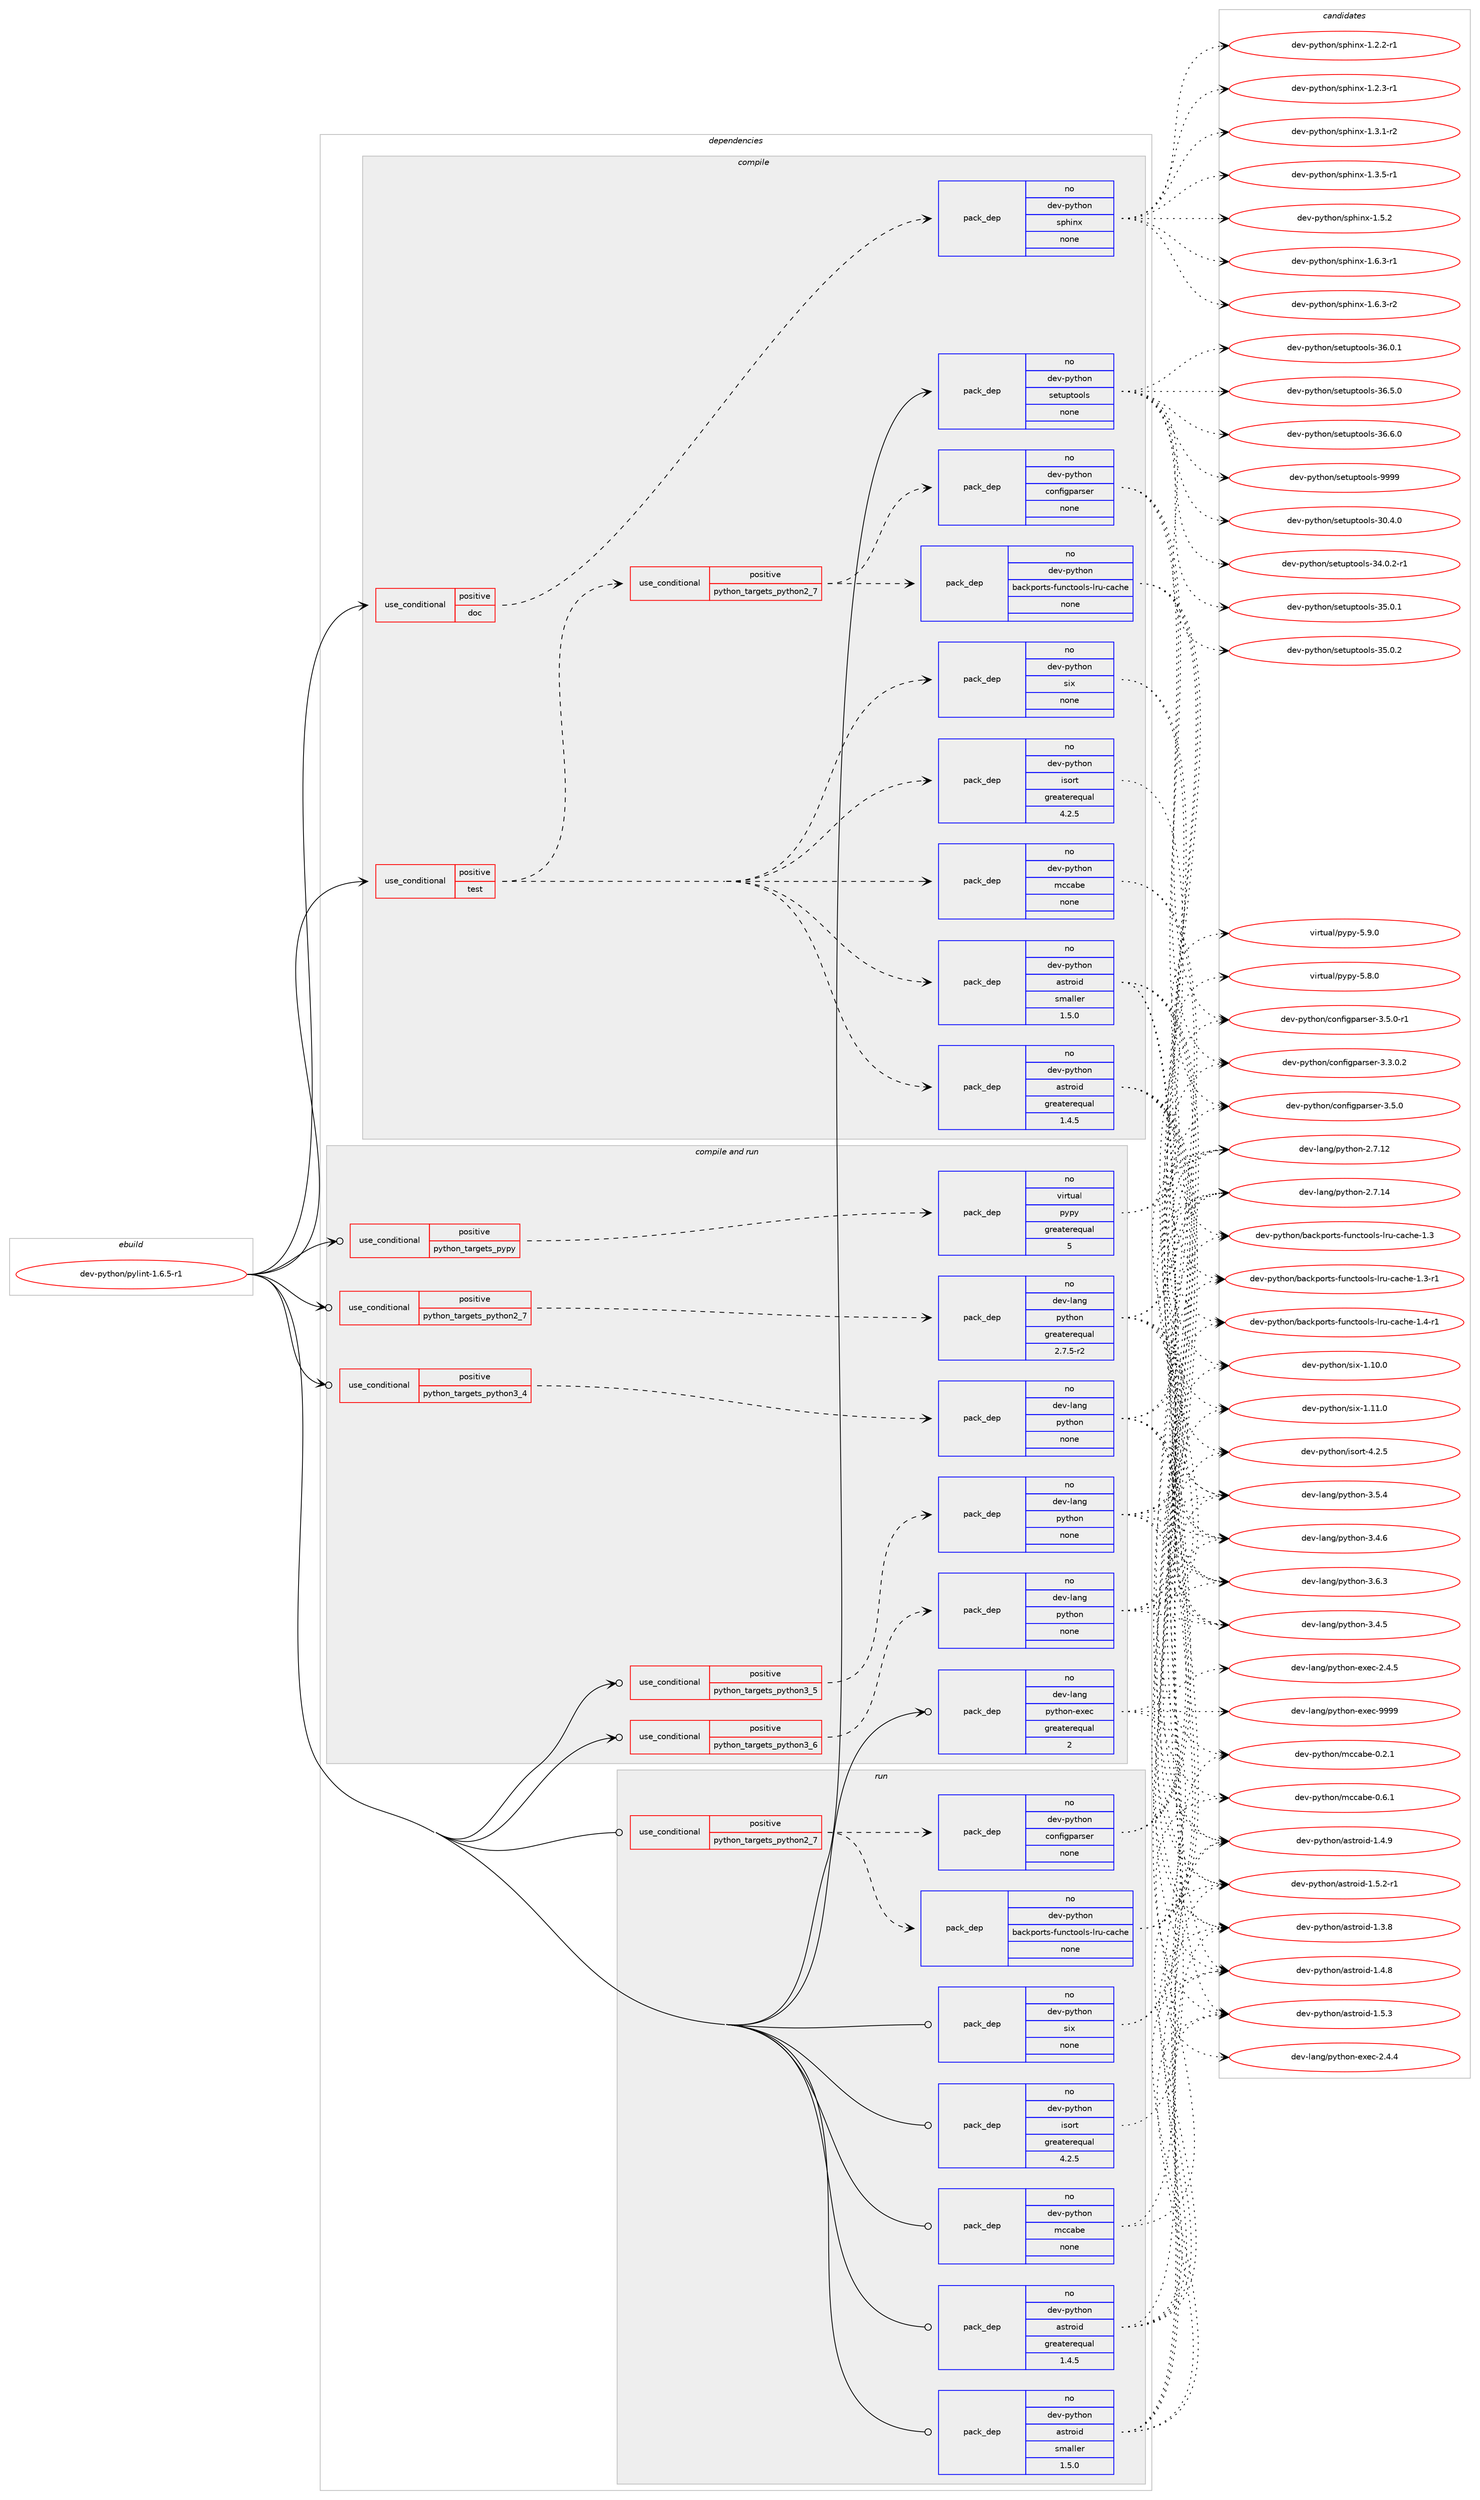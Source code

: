 digraph prolog {

# *************
# Graph options
# *************

newrank=true;
concentrate=true;
compound=true;
graph [rankdir=LR,fontname=Helvetica,fontsize=10,ranksep=1.5];#, ranksep=2.5, nodesep=0.2];
edge  [arrowhead=vee];
node  [fontname=Helvetica,fontsize=10];

# **********
# The ebuild
# **********

subgraph cluster_leftcol {
color=gray;
rank=same;
label=<<i>ebuild</i>>;
id [label="dev-python/pylint-1.6.5-r1", color=red, width=4, href="../dev-python/pylint-1.6.5-r1.svg"];
}

# ****************
# The dependencies
# ****************

subgraph cluster_midcol {
color=gray;
label=<<i>dependencies</i>>;
subgraph cluster_compile {
fillcolor="#eeeeee";
style=filled;
label=<<i>compile</i>>;
subgraph cond38726 {
dependency177309 [label=<<TABLE BORDER="0" CELLBORDER="1" CELLSPACING="0" CELLPADDING="4"><TR><TD ROWSPAN="3" CELLPADDING="10">use_conditional</TD></TR><TR><TD>positive</TD></TR><TR><TD>doc</TD></TR></TABLE>>, shape=none, color=red];
subgraph pack134665 {
dependency177310 [label=<<TABLE BORDER="0" CELLBORDER="1" CELLSPACING="0" CELLPADDING="4" WIDTH="220"><TR><TD ROWSPAN="6" CELLPADDING="30">pack_dep</TD></TR><TR><TD WIDTH="110">no</TD></TR><TR><TD>dev-python</TD></TR><TR><TD>sphinx</TD></TR><TR><TD>none</TD></TR><TR><TD></TD></TR></TABLE>>, shape=none, color=blue];
}
dependency177309:e -> dependency177310:w [weight=20,style="dashed",arrowhead="vee"];
}
id:e -> dependency177309:w [weight=20,style="solid",arrowhead="vee"];
subgraph cond38727 {
dependency177311 [label=<<TABLE BORDER="0" CELLBORDER="1" CELLSPACING="0" CELLPADDING="4"><TR><TD ROWSPAN="3" CELLPADDING="10">use_conditional</TD></TR><TR><TD>positive</TD></TR><TR><TD>test</TD></TR></TABLE>>, shape=none, color=red];
subgraph pack134666 {
dependency177312 [label=<<TABLE BORDER="0" CELLBORDER="1" CELLSPACING="0" CELLPADDING="4" WIDTH="220"><TR><TD ROWSPAN="6" CELLPADDING="30">pack_dep</TD></TR><TR><TD WIDTH="110">no</TD></TR><TR><TD>dev-python</TD></TR><TR><TD>astroid</TD></TR><TR><TD>greaterequal</TD></TR><TR><TD>1.4.5</TD></TR></TABLE>>, shape=none, color=blue];
}
dependency177311:e -> dependency177312:w [weight=20,style="dashed",arrowhead="vee"];
subgraph pack134667 {
dependency177313 [label=<<TABLE BORDER="0" CELLBORDER="1" CELLSPACING="0" CELLPADDING="4" WIDTH="220"><TR><TD ROWSPAN="6" CELLPADDING="30">pack_dep</TD></TR><TR><TD WIDTH="110">no</TD></TR><TR><TD>dev-python</TD></TR><TR><TD>astroid</TD></TR><TR><TD>smaller</TD></TR><TR><TD>1.5.0</TD></TR></TABLE>>, shape=none, color=blue];
}
dependency177311:e -> dependency177313:w [weight=20,style="dashed",arrowhead="vee"];
subgraph pack134668 {
dependency177314 [label=<<TABLE BORDER="0" CELLBORDER="1" CELLSPACING="0" CELLPADDING="4" WIDTH="220"><TR><TD ROWSPAN="6" CELLPADDING="30">pack_dep</TD></TR><TR><TD WIDTH="110">no</TD></TR><TR><TD>dev-python</TD></TR><TR><TD>six</TD></TR><TR><TD>none</TD></TR><TR><TD></TD></TR></TABLE>>, shape=none, color=blue];
}
dependency177311:e -> dependency177314:w [weight=20,style="dashed",arrowhead="vee"];
subgraph pack134669 {
dependency177315 [label=<<TABLE BORDER="0" CELLBORDER="1" CELLSPACING="0" CELLPADDING="4" WIDTH="220"><TR><TD ROWSPAN="6" CELLPADDING="30">pack_dep</TD></TR><TR><TD WIDTH="110">no</TD></TR><TR><TD>dev-python</TD></TR><TR><TD>isort</TD></TR><TR><TD>greaterequal</TD></TR><TR><TD>4.2.5</TD></TR></TABLE>>, shape=none, color=blue];
}
dependency177311:e -> dependency177315:w [weight=20,style="dashed",arrowhead="vee"];
subgraph pack134670 {
dependency177316 [label=<<TABLE BORDER="0" CELLBORDER="1" CELLSPACING="0" CELLPADDING="4" WIDTH="220"><TR><TD ROWSPAN="6" CELLPADDING="30">pack_dep</TD></TR><TR><TD WIDTH="110">no</TD></TR><TR><TD>dev-python</TD></TR><TR><TD>mccabe</TD></TR><TR><TD>none</TD></TR><TR><TD></TD></TR></TABLE>>, shape=none, color=blue];
}
dependency177311:e -> dependency177316:w [weight=20,style="dashed",arrowhead="vee"];
subgraph cond38728 {
dependency177317 [label=<<TABLE BORDER="0" CELLBORDER="1" CELLSPACING="0" CELLPADDING="4"><TR><TD ROWSPAN="3" CELLPADDING="10">use_conditional</TD></TR><TR><TD>positive</TD></TR><TR><TD>python_targets_python2_7</TD></TR></TABLE>>, shape=none, color=red];
subgraph pack134671 {
dependency177318 [label=<<TABLE BORDER="0" CELLBORDER="1" CELLSPACING="0" CELLPADDING="4" WIDTH="220"><TR><TD ROWSPAN="6" CELLPADDING="30">pack_dep</TD></TR><TR><TD WIDTH="110">no</TD></TR><TR><TD>dev-python</TD></TR><TR><TD>backports-functools-lru-cache</TD></TR><TR><TD>none</TD></TR><TR><TD></TD></TR></TABLE>>, shape=none, color=blue];
}
dependency177317:e -> dependency177318:w [weight=20,style="dashed",arrowhead="vee"];
subgraph pack134672 {
dependency177319 [label=<<TABLE BORDER="0" CELLBORDER="1" CELLSPACING="0" CELLPADDING="4" WIDTH="220"><TR><TD ROWSPAN="6" CELLPADDING="30">pack_dep</TD></TR><TR><TD WIDTH="110">no</TD></TR><TR><TD>dev-python</TD></TR><TR><TD>configparser</TD></TR><TR><TD>none</TD></TR><TR><TD></TD></TR></TABLE>>, shape=none, color=blue];
}
dependency177317:e -> dependency177319:w [weight=20,style="dashed",arrowhead="vee"];
}
dependency177311:e -> dependency177317:w [weight=20,style="dashed",arrowhead="vee"];
}
id:e -> dependency177311:w [weight=20,style="solid",arrowhead="vee"];
subgraph pack134673 {
dependency177320 [label=<<TABLE BORDER="0" CELLBORDER="1" CELLSPACING="0" CELLPADDING="4" WIDTH="220"><TR><TD ROWSPAN="6" CELLPADDING="30">pack_dep</TD></TR><TR><TD WIDTH="110">no</TD></TR><TR><TD>dev-python</TD></TR><TR><TD>setuptools</TD></TR><TR><TD>none</TD></TR><TR><TD></TD></TR></TABLE>>, shape=none, color=blue];
}
id:e -> dependency177320:w [weight=20,style="solid",arrowhead="vee"];
}
subgraph cluster_compileandrun {
fillcolor="#eeeeee";
style=filled;
label=<<i>compile and run</i>>;
subgraph cond38729 {
dependency177321 [label=<<TABLE BORDER="0" CELLBORDER="1" CELLSPACING="0" CELLPADDING="4"><TR><TD ROWSPAN="3" CELLPADDING="10">use_conditional</TD></TR><TR><TD>positive</TD></TR><TR><TD>python_targets_pypy</TD></TR></TABLE>>, shape=none, color=red];
subgraph pack134674 {
dependency177322 [label=<<TABLE BORDER="0" CELLBORDER="1" CELLSPACING="0" CELLPADDING="4" WIDTH="220"><TR><TD ROWSPAN="6" CELLPADDING="30">pack_dep</TD></TR><TR><TD WIDTH="110">no</TD></TR><TR><TD>virtual</TD></TR><TR><TD>pypy</TD></TR><TR><TD>greaterequal</TD></TR><TR><TD>5</TD></TR></TABLE>>, shape=none, color=blue];
}
dependency177321:e -> dependency177322:w [weight=20,style="dashed",arrowhead="vee"];
}
id:e -> dependency177321:w [weight=20,style="solid",arrowhead="odotvee"];
subgraph cond38730 {
dependency177323 [label=<<TABLE BORDER="0" CELLBORDER="1" CELLSPACING="0" CELLPADDING="4"><TR><TD ROWSPAN="3" CELLPADDING="10">use_conditional</TD></TR><TR><TD>positive</TD></TR><TR><TD>python_targets_python2_7</TD></TR></TABLE>>, shape=none, color=red];
subgraph pack134675 {
dependency177324 [label=<<TABLE BORDER="0" CELLBORDER="1" CELLSPACING="0" CELLPADDING="4" WIDTH="220"><TR><TD ROWSPAN="6" CELLPADDING="30">pack_dep</TD></TR><TR><TD WIDTH="110">no</TD></TR><TR><TD>dev-lang</TD></TR><TR><TD>python</TD></TR><TR><TD>greaterequal</TD></TR><TR><TD>2.7.5-r2</TD></TR></TABLE>>, shape=none, color=blue];
}
dependency177323:e -> dependency177324:w [weight=20,style="dashed",arrowhead="vee"];
}
id:e -> dependency177323:w [weight=20,style="solid",arrowhead="odotvee"];
subgraph cond38731 {
dependency177325 [label=<<TABLE BORDER="0" CELLBORDER="1" CELLSPACING="0" CELLPADDING="4"><TR><TD ROWSPAN="3" CELLPADDING="10">use_conditional</TD></TR><TR><TD>positive</TD></TR><TR><TD>python_targets_python3_4</TD></TR></TABLE>>, shape=none, color=red];
subgraph pack134676 {
dependency177326 [label=<<TABLE BORDER="0" CELLBORDER="1" CELLSPACING="0" CELLPADDING="4" WIDTH="220"><TR><TD ROWSPAN="6" CELLPADDING="30">pack_dep</TD></TR><TR><TD WIDTH="110">no</TD></TR><TR><TD>dev-lang</TD></TR><TR><TD>python</TD></TR><TR><TD>none</TD></TR><TR><TD></TD></TR></TABLE>>, shape=none, color=blue];
}
dependency177325:e -> dependency177326:w [weight=20,style="dashed",arrowhead="vee"];
}
id:e -> dependency177325:w [weight=20,style="solid",arrowhead="odotvee"];
subgraph cond38732 {
dependency177327 [label=<<TABLE BORDER="0" CELLBORDER="1" CELLSPACING="0" CELLPADDING="4"><TR><TD ROWSPAN="3" CELLPADDING="10">use_conditional</TD></TR><TR><TD>positive</TD></TR><TR><TD>python_targets_python3_5</TD></TR></TABLE>>, shape=none, color=red];
subgraph pack134677 {
dependency177328 [label=<<TABLE BORDER="0" CELLBORDER="1" CELLSPACING="0" CELLPADDING="4" WIDTH="220"><TR><TD ROWSPAN="6" CELLPADDING="30">pack_dep</TD></TR><TR><TD WIDTH="110">no</TD></TR><TR><TD>dev-lang</TD></TR><TR><TD>python</TD></TR><TR><TD>none</TD></TR><TR><TD></TD></TR></TABLE>>, shape=none, color=blue];
}
dependency177327:e -> dependency177328:w [weight=20,style="dashed",arrowhead="vee"];
}
id:e -> dependency177327:w [weight=20,style="solid",arrowhead="odotvee"];
subgraph cond38733 {
dependency177329 [label=<<TABLE BORDER="0" CELLBORDER="1" CELLSPACING="0" CELLPADDING="4"><TR><TD ROWSPAN="3" CELLPADDING="10">use_conditional</TD></TR><TR><TD>positive</TD></TR><TR><TD>python_targets_python3_6</TD></TR></TABLE>>, shape=none, color=red];
subgraph pack134678 {
dependency177330 [label=<<TABLE BORDER="0" CELLBORDER="1" CELLSPACING="0" CELLPADDING="4" WIDTH="220"><TR><TD ROWSPAN="6" CELLPADDING="30">pack_dep</TD></TR><TR><TD WIDTH="110">no</TD></TR><TR><TD>dev-lang</TD></TR><TR><TD>python</TD></TR><TR><TD>none</TD></TR><TR><TD></TD></TR></TABLE>>, shape=none, color=blue];
}
dependency177329:e -> dependency177330:w [weight=20,style="dashed",arrowhead="vee"];
}
id:e -> dependency177329:w [weight=20,style="solid",arrowhead="odotvee"];
subgraph pack134679 {
dependency177331 [label=<<TABLE BORDER="0" CELLBORDER="1" CELLSPACING="0" CELLPADDING="4" WIDTH="220"><TR><TD ROWSPAN="6" CELLPADDING="30">pack_dep</TD></TR><TR><TD WIDTH="110">no</TD></TR><TR><TD>dev-lang</TD></TR><TR><TD>python-exec</TD></TR><TR><TD>greaterequal</TD></TR><TR><TD>2</TD></TR></TABLE>>, shape=none, color=blue];
}
id:e -> dependency177331:w [weight=20,style="solid",arrowhead="odotvee"];
}
subgraph cluster_run {
fillcolor="#eeeeee";
style=filled;
label=<<i>run</i>>;
subgraph cond38734 {
dependency177332 [label=<<TABLE BORDER="0" CELLBORDER="1" CELLSPACING="0" CELLPADDING="4"><TR><TD ROWSPAN="3" CELLPADDING="10">use_conditional</TD></TR><TR><TD>positive</TD></TR><TR><TD>python_targets_python2_7</TD></TR></TABLE>>, shape=none, color=red];
subgraph pack134680 {
dependency177333 [label=<<TABLE BORDER="0" CELLBORDER="1" CELLSPACING="0" CELLPADDING="4" WIDTH="220"><TR><TD ROWSPAN="6" CELLPADDING="30">pack_dep</TD></TR><TR><TD WIDTH="110">no</TD></TR><TR><TD>dev-python</TD></TR><TR><TD>backports-functools-lru-cache</TD></TR><TR><TD>none</TD></TR><TR><TD></TD></TR></TABLE>>, shape=none, color=blue];
}
dependency177332:e -> dependency177333:w [weight=20,style="dashed",arrowhead="vee"];
subgraph pack134681 {
dependency177334 [label=<<TABLE BORDER="0" CELLBORDER="1" CELLSPACING="0" CELLPADDING="4" WIDTH="220"><TR><TD ROWSPAN="6" CELLPADDING="30">pack_dep</TD></TR><TR><TD WIDTH="110">no</TD></TR><TR><TD>dev-python</TD></TR><TR><TD>configparser</TD></TR><TR><TD>none</TD></TR><TR><TD></TD></TR></TABLE>>, shape=none, color=blue];
}
dependency177332:e -> dependency177334:w [weight=20,style="dashed",arrowhead="vee"];
}
id:e -> dependency177332:w [weight=20,style="solid",arrowhead="odot"];
subgraph pack134682 {
dependency177335 [label=<<TABLE BORDER="0" CELLBORDER="1" CELLSPACING="0" CELLPADDING="4" WIDTH="220"><TR><TD ROWSPAN="6" CELLPADDING="30">pack_dep</TD></TR><TR><TD WIDTH="110">no</TD></TR><TR><TD>dev-python</TD></TR><TR><TD>astroid</TD></TR><TR><TD>greaterequal</TD></TR><TR><TD>1.4.5</TD></TR></TABLE>>, shape=none, color=blue];
}
id:e -> dependency177335:w [weight=20,style="solid",arrowhead="odot"];
subgraph pack134683 {
dependency177336 [label=<<TABLE BORDER="0" CELLBORDER="1" CELLSPACING="0" CELLPADDING="4" WIDTH="220"><TR><TD ROWSPAN="6" CELLPADDING="30">pack_dep</TD></TR><TR><TD WIDTH="110">no</TD></TR><TR><TD>dev-python</TD></TR><TR><TD>astroid</TD></TR><TR><TD>smaller</TD></TR><TR><TD>1.5.0</TD></TR></TABLE>>, shape=none, color=blue];
}
id:e -> dependency177336:w [weight=20,style="solid",arrowhead="odot"];
subgraph pack134684 {
dependency177337 [label=<<TABLE BORDER="0" CELLBORDER="1" CELLSPACING="0" CELLPADDING="4" WIDTH="220"><TR><TD ROWSPAN="6" CELLPADDING="30">pack_dep</TD></TR><TR><TD WIDTH="110">no</TD></TR><TR><TD>dev-python</TD></TR><TR><TD>isort</TD></TR><TR><TD>greaterequal</TD></TR><TR><TD>4.2.5</TD></TR></TABLE>>, shape=none, color=blue];
}
id:e -> dependency177337:w [weight=20,style="solid",arrowhead="odot"];
subgraph pack134685 {
dependency177338 [label=<<TABLE BORDER="0" CELLBORDER="1" CELLSPACING="0" CELLPADDING="4" WIDTH="220"><TR><TD ROWSPAN="6" CELLPADDING="30">pack_dep</TD></TR><TR><TD WIDTH="110">no</TD></TR><TR><TD>dev-python</TD></TR><TR><TD>mccabe</TD></TR><TR><TD>none</TD></TR><TR><TD></TD></TR></TABLE>>, shape=none, color=blue];
}
id:e -> dependency177338:w [weight=20,style="solid",arrowhead="odot"];
subgraph pack134686 {
dependency177339 [label=<<TABLE BORDER="0" CELLBORDER="1" CELLSPACING="0" CELLPADDING="4" WIDTH="220"><TR><TD ROWSPAN="6" CELLPADDING="30">pack_dep</TD></TR><TR><TD WIDTH="110">no</TD></TR><TR><TD>dev-python</TD></TR><TR><TD>six</TD></TR><TR><TD>none</TD></TR><TR><TD></TD></TR></TABLE>>, shape=none, color=blue];
}
id:e -> dependency177339:w [weight=20,style="solid",arrowhead="odot"];
}
}

# **************
# The candidates
# **************

subgraph cluster_choices {
rank=same;
color=gray;
label=<<i>candidates</i>>;

subgraph choice134665 {
color=black;
nodesep=1;
choice10010111845112121116104111110471151121041051101204549465046504511449 [label="dev-python/sphinx-1.2.2-r1", color=red, width=4,href="../dev-python/sphinx-1.2.2-r1.svg"];
choice10010111845112121116104111110471151121041051101204549465046514511449 [label="dev-python/sphinx-1.2.3-r1", color=red, width=4,href="../dev-python/sphinx-1.2.3-r1.svg"];
choice10010111845112121116104111110471151121041051101204549465146494511450 [label="dev-python/sphinx-1.3.1-r2", color=red, width=4,href="../dev-python/sphinx-1.3.1-r2.svg"];
choice10010111845112121116104111110471151121041051101204549465146534511449 [label="dev-python/sphinx-1.3.5-r1", color=red, width=4,href="../dev-python/sphinx-1.3.5-r1.svg"];
choice1001011184511212111610411111047115112104105110120454946534650 [label="dev-python/sphinx-1.5.2", color=red, width=4,href="../dev-python/sphinx-1.5.2.svg"];
choice10010111845112121116104111110471151121041051101204549465446514511449 [label="dev-python/sphinx-1.6.3-r1", color=red, width=4,href="../dev-python/sphinx-1.6.3-r1.svg"];
choice10010111845112121116104111110471151121041051101204549465446514511450 [label="dev-python/sphinx-1.6.3-r2", color=red, width=4,href="../dev-python/sphinx-1.6.3-r2.svg"];
dependency177310:e -> choice10010111845112121116104111110471151121041051101204549465046504511449:w [style=dotted,weight="100"];
dependency177310:e -> choice10010111845112121116104111110471151121041051101204549465046514511449:w [style=dotted,weight="100"];
dependency177310:e -> choice10010111845112121116104111110471151121041051101204549465146494511450:w [style=dotted,weight="100"];
dependency177310:e -> choice10010111845112121116104111110471151121041051101204549465146534511449:w [style=dotted,weight="100"];
dependency177310:e -> choice1001011184511212111610411111047115112104105110120454946534650:w [style=dotted,weight="100"];
dependency177310:e -> choice10010111845112121116104111110471151121041051101204549465446514511449:w [style=dotted,weight="100"];
dependency177310:e -> choice10010111845112121116104111110471151121041051101204549465446514511450:w [style=dotted,weight="100"];
}
subgraph choice134666 {
color=black;
nodesep=1;
choice100101118451121211161041111104797115116114111105100454946514656 [label="dev-python/astroid-1.3.8", color=red, width=4,href="../dev-python/astroid-1.3.8.svg"];
choice100101118451121211161041111104797115116114111105100454946524656 [label="dev-python/astroid-1.4.8", color=red, width=4,href="../dev-python/astroid-1.4.8.svg"];
choice100101118451121211161041111104797115116114111105100454946524657 [label="dev-python/astroid-1.4.9", color=red, width=4,href="../dev-python/astroid-1.4.9.svg"];
choice1001011184511212111610411111047971151161141111051004549465346504511449 [label="dev-python/astroid-1.5.2-r1", color=red, width=4,href="../dev-python/astroid-1.5.2-r1.svg"];
choice100101118451121211161041111104797115116114111105100454946534651 [label="dev-python/astroid-1.5.3", color=red, width=4,href="../dev-python/astroid-1.5.3.svg"];
dependency177312:e -> choice100101118451121211161041111104797115116114111105100454946514656:w [style=dotted,weight="100"];
dependency177312:e -> choice100101118451121211161041111104797115116114111105100454946524656:w [style=dotted,weight="100"];
dependency177312:e -> choice100101118451121211161041111104797115116114111105100454946524657:w [style=dotted,weight="100"];
dependency177312:e -> choice1001011184511212111610411111047971151161141111051004549465346504511449:w [style=dotted,weight="100"];
dependency177312:e -> choice100101118451121211161041111104797115116114111105100454946534651:w [style=dotted,weight="100"];
}
subgraph choice134667 {
color=black;
nodesep=1;
choice100101118451121211161041111104797115116114111105100454946514656 [label="dev-python/astroid-1.3.8", color=red, width=4,href="../dev-python/astroid-1.3.8.svg"];
choice100101118451121211161041111104797115116114111105100454946524656 [label="dev-python/astroid-1.4.8", color=red, width=4,href="../dev-python/astroid-1.4.8.svg"];
choice100101118451121211161041111104797115116114111105100454946524657 [label="dev-python/astroid-1.4.9", color=red, width=4,href="../dev-python/astroid-1.4.9.svg"];
choice1001011184511212111610411111047971151161141111051004549465346504511449 [label="dev-python/astroid-1.5.2-r1", color=red, width=4,href="../dev-python/astroid-1.5.2-r1.svg"];
choice100101118451121211161041111104797115116114111105100454946534651 [label="dev-python/astroid-1.5.3", color=red, width=4,href="../dev-python/astroid-1.5.3.svg"];
dependency177313:e -> choice100101118451121211161041111104797115116114111105100454946514656:w [style=dotted,weight="100"];
dependency177313:e -> choice100101118451121211161041111104797115116114111105100454946524656:w [style=dotted,weight="100"];
dependency177313:e -> choice100101118451121211161041111104797115116114111105100454946524657:w [style=dotted,weight="100"];
dependency177313:e -> choice1001011184511212111610411111047971151161141111051004549465346504511449:w [style=dotted,weight="100"];
dependency177313:e -> choice100101118451121211161041111104797115116114111105100454946534651:w [style=dotted,weight="100"];
}
subgraph choice134668 {
color=black;
nodesep=1;
choice100101118451121211161041111104711510512045494649484648 [label="dev-python/six-1.10.0", color=red, width=4,href="../dev-python/six-1.10.0.svg"];
choice100101118451121211161041111104711510512045494649494648 [label="dev-python/six-1.11.0", color=red, width=4,href="../dev-python/six-1.11.0.svg"];
dependency177314:e -> choice100101118451121211161041111104711510512045494649484648:w [style=dotted,weight="100"];
dependency177314:e -> choice100101118451121211161041111104711510512045494649494648:w [style=dotted,weight="100"];
}
subgraph choice134669 {
color=black;
nodesep=1;
choice1001011184511212111610411111047105115111114116455246504653 [label="dev-python/isort-4.2.5", color=red, width=4,href="../dev-python/isort-4.2.5.svg"];
dependency177315:e -> choice1001011184511212111610411111047105115111114116455246504653:w [style=dotted,weight="100"];
}
subgraph choice134670 {
color=black;
nodesep=1;
choice100101118451121211161041111104710999999798101454846504649 [label="dev-python/mccabe-0.2.1", color=red, width=4,href="../dev-python/mccabe-0.2.1.svg"];
choice100101118451121211161041111104710999999798101454846544649 [label="dev-python/mccabe-0.6.1", color=red, width=4,href="../dev-python/mccabe-0.6.1.svg"];
dependency177316:e -> choice100101118451121211161041111104710999999798101454846504649:w [style=dotted,weight="100"];
dependency177316:e -> choice100101118451121211161041111104710999999798101454846544649:w [style=dotted,weight="100"];
}
subgraph choice134671 {
color=black;
nodesep=1;
choice10010111845112121116104111110479897991071121111141161154510211711099116111111108115451081141174599979910410145494651 [label="dev-python/backports-functools-lru-cache-1.3", color=red, width=4,href="../dev-python/backports-functools-lru-cache-1.3.svg"];
choice100101118451121211161041111104798979910711211111411611545102117110991161111111081154510811411745999799104101454946514511449 [label="dev-python/backports-functools-lru-cache-1.3-r1", color=red, width=4,href="../dev-python/backports-functools-lru-cache-1.3-r1.svg"];
choice100101118451121211161041111104798979910711211111411611545102117110991161111111081154510811411745999799104101454946524511449 [label="dev-python/backports-functools-lru-cache-1.4-r1", color=red, width=4,href="../dev-python/backports-functools-lru-cache-1.4-r1.svg"];
dependency177318:e -> choice10010111845112121116104111110479897991071121111141161154510211711099116111111108115451081141174599979910410145494651:w [style=dotted,weight="100"];
dependency177318:e -> choice100101118451121211161041111104798979910711211111411611545102117110991161111111081154510811411745999799104101454946514511449:w [style=dotted,weight="100"];
dependency177318:e -> choice100101118451121211161041111104798979910711211111411611545102117110991161111111081154510811411745999799104101454946524511449:w [style=dotted,weight="100"];
}
subgraph choice134672 {
color=black;
nodesep=1;
choice100101118451121211161041111104799111110102105103112971141151011144551465146484650 [label="dev-python/configparser-3.3.0.2", color=red, width=4,href="../dev-python/configparser-3.3.0.2.svg"];
choice10010111845112121116104111110479911111010210510311297114115101114455146534648 [label="dev-python/configparser-3.5.0", color=red, width=4,href="../dev-python/configparser-3.5.0.svg"];
choice100101118451121211161041111104799111110102105103112971141151011144551465346484511449 [label="dev-python/configparser-3.5.0-r1", color=red, width=4,href="../dev-python/configparser-3.5.0-r1.svg"];
dependency177319:e -> choice100101118451121211161041111104799111110102105103112971141151011144551465146484650:w [style=dotted,weight="100"];
dependency177319:e -> choice10010111845112121116104111110479911111010210510311297114115101114455146534648:w [style=dotted,weight="100"];
dependency177319:e -> choice100101118451121211161041111104799111110102105103112971141151011144551465346484511449:w [style=dotted,weight="100"];
}
subgraph choice134673 {
color=black;
nodesep=1;
choice100101118451121211161041111104711510111611711211611111110811545514846524648 [label="dev-python/setuptools-30.4.0", color=red, width=4,href="../dev-python/setuptools-30.4.0.svg"];
choice1001011184511212111610411111047115101116117112116111111108115455152464846504511449 [label="dev-python/setuptools-34.0.2-r1", color=red, width=4,href="../dev-python/setuptools-34.0.2-r1.svg"];
choice100101118451121211161041111104711510111611711211611111110811545515346484649 [label="dev-python/setuptools-35.0.1", color=red, width=4,href="../dev-python/setuptools-35.0.1.svg"];
choice100101118451121211161041111104711510111611711211611111110811545515346484650 [label="dev-python/setuptools-35.0.2", color=red, width=4,href="../dev-python/setuptools-35.0.2.svg"];
choice100101118451121211161041111104711510111611711211611111110811545515446484649 [label="dev-python/setuptools-36.0.1", color=red, width=4,href="../dev-python/setuptools-36.0.1.svg"];
choice100101118451121211161041111104711510111611711211611111110811545515446534648 [label="dev-python/setuptools-36.5.0", color=red, width=4,href="../dev-python/setuptools-36.5.0.svg"];
choice100101118451121211161041111104711510111611711211611111110811545515446544648 [label="dev-python/setuptools-36.6.0", color=red, width=4,href="../dev-python/setuptools-36.6.0.svg"];
choice10010111845112121116104111110471151011161171121161111111081154557575757 [label="dev-python/setuptools-9999", color=red, width=4,href="../dev-python/setuptools-9999.svg"];
dependency177320:e -> choice100101118451121211161041111104711510111611711211611111110811545514846524648:w [style=dotted,weight="100"];
dependency177320:e -> choice1001011184511212111610411111047115101116117112116111111108115455152464846504511449:w [style=dotted,weight="100"];
dependency177320:e -> choice100101118451121211161041111104711510111611711211611111110811545515346484649:w [style=dotted,weight="100"];
dependency177320:e -> choice100101118451121211161041111104711510111611711211611111110811545515346484650:w [style=dotted,weight="100"];
dependency177320:e -> choice100101118451121211161041111104711510111611711211611111110811545515446484649:w [style=dotted,weight="100"];
dependency177320:e -> choice100101118451121211161041111104711510111611711211611111110811545515446534648:w [style=dotted,weight="100"];
dependency177320:e -> choice100101118451121211161041111104711510111611711211611111110811545515446544648:w [style=dotted,weight="100"];
dependency177320:e -> choice10010111845112121116104111110471151011161171121161111111081154557575757:w [style=dotted,weight="100"];
}
subgraph choice134674 {
color=black;
nodesep=1;
choice1181051141161179710847112121112121455346564648 [label="virtual/pypy-5.8.0", color=red, width=4,href="../virtual/pypy-5.8.0.svg"];
choice1181051141161179710847112121112121455346574648 [label="virtual/pypy-5.9.0", color=red, width=4,href="../virtual/pypy-5.9.0.svg"];
dependency177322:e -> choice1181051141161179710847112121112121455346564648:w [style=dotted,weight="100"];
dependency177322:e -> choice1181051141161179710847112121112121455346574648:w [style=dotted,weight="100"];
}
subgraph choice134675 {
color=black;
nodesep=1;
choice10010111845108971101034711212111610411111045504655464950 [label="dev-lang/python-2.7.12", color=red, width=4,href="../dev-lang/python-2.7.12.svg"];
choice10010111845108971101034711212111610411111045504655464952 [label="dev-lang/python-2.7.14", color=red, width=4,href="../dev-lang/python-2.7.14.svg"];
choice100101118451089711010347112121116104111110455146524653 [label="dev-lang/python-3.4.5", color=red, width=4,href="../dev-lang/python-3.4.5.svg"];
choice100101118451089711010347112121116104111110455146524654 [label="dev-lang/python-3.4.6", color=red, width=4,href="../dev-lang/python-3.4.6.svg"];
choice100101118451089711010347112121116104111110455146534652 [label="dev-lang/python-3.5.4", color=red, width=4,href="../dev-lang/python-3.5.4.svg"];
choice100101118451089711010347112121116104111110455146544651 [label="dev-lang/python-3.6.3", color=red, width=4,href="../dev-lang/python-3.6.3.svg"];
dependency177324:e -> choice10010111845108971101034711212111610411111045504655464950:w [style=dotted,weight="100"];
dependency177324:e -> choice10010111845108971101034711212111610411111045504655464952:w [style=dotted,weight="100"];
dependency177324:e -> choice100101118451089711010347112121116104111110455146524653:w [style=dotted,weight="100"];
dependency177324:e -> choice100101118451089711010347112121116104111110455146524654:w [style=dotted,weight="100"];
dependency177324:e -> choice100101118451089711010347112121116104111110455146534652:w [style=dotted,weight="100"];
dependency177324:e -> choice100101118451089711010347112121116104111110455146544651:w [style=dotted,weight="100"];
}
subgraph choice134676 {
color=black;
nodesep=1;
choice10010111845108971101034711212111610411111045504655464950 [label="dev-lang/python-2.7.12", color=red, width=4,href="../dev-lang/python-2.7.12.svg"];
choice10010111845108971101034711212111610411111045504655464952 [label="dev-lang/python-2.7.14", color=red, width=4,href="../dev-lang/python-2.7.14.svg"];
choice100101118451089711010347112121116104111110455146524653 [label="dev-lang/python-3.4.5", color=red, width=4,href="../dev-lang/python-3.4.5.svg"];
choice100101118451089711010347112121116104111110455146524654 [label="dev-lang/python-3.4.6", color=red, width=4,href="../dev-lang/python-3.4.6.svg"];
choice100101118451089711010347112121116104111110455146534652 [label="dev-lang/python-3.5.4", color=red, width=4,href="../dev-lang/python-3.5.4.svg"];
choice100101118451089711010347112121116104111110455146544651 [label="dev-lang/python-3.6.3", color=red, width=4,href="../dev-lang/python-3.6.3.svg"];
dependency177326:e -> choice10010111845108971101034711212111610411111045504655464950:w [style=dotted,weight="100"];
dependency177326:e -> choice10010111845108971101034711212111610411111045504655464952:w [style=dotted,weight="100"];
dependency177326:e -> choice100101118451089711010347112121116104111110455146524653:w [style=dotted,weight="100"];
dependency177326:e -> choice100101118451089711010347112121116104111110455146524654:w [style=dotted,weight="100"];
dependency177326:e -> choice100101118451089711010347112121116104111110455146534652:w [style=dotted,weight="100"];
dependency177326:e -> choice100101118451089711010347112121116104111110455146544651:w [style=dotted,weight="100"];
}
subgraph choice134677 {
color=black;
nodesep=1;
choice10010111845108971101034711212111610411111045504655464950 [label="dev-lang/python-2.7.12", color=red, width=4,href="../dev-lang/python-2.7.12.svg"];
choice10010111845108971101034711212111610411111045504655464952 [label="dev-lang/python-2.7.14", color=red, width=4,href="../dev-lang/python-2.7.14.svg"];
choice100101118451089711010347112121116104111110455146524653 [label="dev-lang/python-3.4.5", color=red, width=4,href="../dev-lang/python-3.4.5.svg"];
choice100101118451089711010347112121116104111110455146524654 [label="dev-lang/python-3.4.6", color=red, width=4,href="../dev-lang/python-3.4.6.svg"];
choice100101118451089711010347112121116104111110455146534652 [label="dev-lang/python-3.5.4", color=red, width=4,href="../dev-lang/python-3.5.4.svg"];
choice100101118451089711010347112121116104111110455146544651 [label="dev-lang/python-3.6.3", color=red, width=4,href="../dev-lang/python-3.6.3.svg"];
dependency177328:e -> choice10010111845108971101034711212111610411111045504655464950:w [style=dotted,weight="100"];
dependency177328:e -> choice10010111845108971101034711212111610411111045504655464952:w [style=dotted,weight="100"];
dependency177328:e -> choice100101118451089711010347112121116104111110455146524653:w [style=dotted,weight="100"];
dependency177328:e -> choice100101118451089711010347112121116104111110455146524654:w [style=dotted,weight="100"];
dependency177328:e -> choice100101118451089711010347112121116104111110455146534652:w [style=dotted,weight="100"];
dependency177328:e -> choice100101118451089711010347112121116104111110455146544651:w [style=dotted,weight="100"];
}
subgraph choice134678 {
color=black;
nodesep=1;
choice10010111845108971101034711212111610411111045504655464950 [label="dev-lang/python-2.7.12", color=red, width=4,href="../dev-lang/python-2.7.12.svg"];
choice10010111845108971101034711212111610411111045504655464952 [label="dev-lang/python-2.7.14", color=red, width=4,href="../dev-lang/python-2.7.14.svg"];
choice100101118451089711010347112121116104111110455146524653 [label="dev-lang/python-3.4.5", color=red, width=4,href="../dev-lang/python-3.4.5.svg"];
choice100101118451089711010347112121116104111110455146524654 [label="dev-lang/python-3.4.6", color=red, width=4,href="../dev-lang/python-3.4.6.svg"];
choice100101118451089711010347112121116104111110455146534652 [label="dev-lang/python-3.5.4", color=red, width=4,href="../dev-lang/python-3.5.4.svg"];
choice100101118451089711010347112121116104111110455146544651 [label="dev-lang/python-3.6.3", color=red, width=4,href="../dev-lang/python-3.6.3.svg"];
dependency177330:e -> choice10010111845108971101034711212111610411111045504655464950:w [style=dotted,weight="100"];
dependency177330:e -> choice10010111845108971101034711212111610411111045504655464952:w [style=dotted,weight="100"];
dependency177330:e -> choice100101118451089711010347112121116104111110455146524653:w [style=dotted,weight="100"];
dependency177330:e -> choice100101118451089711010347112121116104111110455146524654:w [style=dotted,weight="100"];
dependency177330:e -> choice100101118451089711010347112121116104111110455146534652:w [style=dotted,weight="100"];
dependency177330:e -> choice100101118451089711010347112121116104111110455146544651:w [style=dotted,weight="100"];
}
subgraph choice134679 {
color=black;
nodesep=1;
choice1001011184510897110103471121211161041111104510112010199455046524652 [label="dev-lang/python-exec-2.4.4", color=red, width=4,href="../dev-lang/python-exec-2.4.4.svg"];
choice1001011184510897110103471121211161041111104510112010199455046524653 [label="dev-lang/python-exec-2.4.5", color=red, width=4,href="../dev-lang/python-exec-2.4.5.svg"];
choice10010111845108971101034711212111610411111045101120101994557575757 [label="dev-lang/python-exec-9999", color=red, width=4,href="../dev-lang/python-exec-9999.svg"];
dependency177331:e -> choice1001011184510897110103471121211161041111104510112010199455046524652:w [style=dotted,weight="100"];
dependency177331:e -> choice1001011184510897110103471121211161041111104510112010199455046524653:w [style=dotted,weight="100"];
dependency177331:e -> choice10010111845108971101034711212111610411111045101120101994557575757:w [style=dotted,weight="100"];
}
subgraph choice134680 {
color=black;
nodesep=1;
choice10010111845112121116104111110479897991071121111141161154510211711099116111111108115451081141174599979910410145494651 [label="dev-python/backports-functools-lru-cache-1.3", color=red, width=4,href="../dev-python/backports-functools-lru-cache-1.3.svg"];
choice100101118451121211161041111104798979910711211111411611545102117110991161111111081154510811411745999799104101454946514511449 [label="dev-python/backports-functools-lru-cache-1.3-r1", color=red, width=4,href="../dev-python/backports-functools-lru-cache-1.3-r1.svg"];
choice100101118451121211161041111104798979910711211111411611545102117110991161111111081154510811411745999799104101454946524511449 [label="dev-python/backports-functools-lru-cache-1.4-r1", color=red, width=4,href="../dev-python/backports-functools-lru-cache-1.4-r1.svg"];
dependency177333:e -> choice10010111845112121116104111110479897991071121111141161154510211711099116111111108115451081141174599979910410145494651:w [style=dotted,weight="100"];
dependency177333:e -> choice100101118451121211161041111104798979910711211111411611545102117110991161111111081154510811411745999799104101454946514511449:w [style=dotted,weight="100"];
dependency177333:e -> choice100101118451121211161041111104798979910711211111411611545102117110991161111111081154510811411745999799104101454946524511449:w [style=dotted,weight="100"];
}
subgraph choice134681 {
color=black;
nodesep=1;
choice100101118451121211161041111104799111110102105103112971141151011144551465146484650 [label="dev-python/configparser-3.3.0.2", color=red, width=4,href="../dev-python/configparser-3.3.0.2.svg"];
choice10010111845112121116104111110479911111010210510311297114115101114455146534648 [label="dev-python/configparser-3.5.0", color=red, width=4,href="../dev-python/configparser-3.5.0.svg"];
choice100101118451121211161041111104799111110102105103112971141151011144551465346484511449 [label="dev-python/configparser-3.5.0-r1", color=red, width=4,href="../dev-python/configparser-3.5.0-r1.svg"];
dependency177334:e -> choice100101118451121211161041111104799111110102105103112971141151011144551465146484650:w [style=dotted,weight="100"];
dependency177334:e -> choice10010111845112121116104111110479911111010210510311297114115101114455146534648:w [style=dotted,weight="100"];
dependency177334:e -> choice100101118451121211161041111104799111110102105103112971141151011144551465346484511449:w [style=dotted,weight="100"];
}
subgraph choice134682 {
color=black;
nodesep=1;
choice100101118451121211161041111104797115116114111105100454946514656 [label="dev-python/astroid-1.3.8", color=red, width=4,href="../dev-python/astroid-1.3.8.svg"];
choice100101118451121211161041111104797115116114111105100454946524656 [label="dev-python/astroid-1.4.8", color=red, width=4,href="../dev-python/astroid-1.4.8.svg"];
choice100101118451121211161041111104797115116114111105100454946524657 [label="dev-python/astroid-1.4.9", color=red, width=4,href="../dev-python/astroid-1.4.9.svg"];
choice1001011184511212111610411111047971151161141111051004549465346504511449 [label="dev-python/astroid-1.5.2-r1", color=red, width=4,href="../dev-python/astroid-1.5.2-r1.svg"];
choice100101118451121211161041111104797115116114111105100454946534651 [label="dev-python/astroid-1.5.3", color=red, width=4,href="../dev-python/astroid-1.5.3.svg"];
dependency177335:e -> choice100101118451121211161041111104797115116114111105100454946514656:w [style=dotted,weight="100"];
dependency177335:e -> choice100101118451121211161041111104797115116114111105100454946524656:w [style=dotted,weight="100"];
dependency177335:e -> choice100101118451121211161041111104797115116114111105100454946524657:w [style=dotted,weight="100"];
dependency177335:e -> choice1001011184511212111610411111047971151161141111051004549465346504511449:w [style=dotted,weight="100"];
dependency177335:e -> choice100101118451121211161041111104797115116114111105100454946534651:w [style=dotted,weight="100"];
}
subgraph choice134683 {
color=black;
nodesep=1;
choice100101118451121211161041111104797115116114111105100454946514656 [label="dev-python/astroid-1.3.8", color=red, width=4,href="../dev-python/astroid-1.3.8.svg"];
choice100101118451121211161041111104797115116114111105100454946524656 [label="dev-python/astroid-1.4.8", color=red, width=4,href="../dev-python/astroid-1.4.8.svg"];
choice100101118451121211161041111104797115116114111105100454946524657 [label="dev-python/astroid-1.4.9", color=red, width=4,href="../dev-python/astroid-1.4.9.svg"];
choice1001011184511212111610411111047971151161141111051004549465346504511449 [label="dev-python/astroid-1.5.2-r1", color=red, width=4,href="../dev-python/astroid-1.5.2-r1.svg"];
choice100101118451121211161041111104797115116114111105100454946534651 [label="dev-python/astroid-1.5.3", color=red, width=4,href="../dev-python/astroid-1.5.3.svg"];
dependency177336:e -> choice100101118451121211161041111104797115116114111105100454946514656:w [style=dotted,weight="100"];
dependency177336:e -> choice100101118451121211161041111104797115116114111105100454946524656:w [style=dotted,weight="100"];
dependency177336:e -> choice100101118451121211161041111104797115116114111105100454946524657:w [style=dotted,weight="100"];
dependency177336:e -> choice1001011184511212111610411111047971151161141111051004549465346504511449:w [style=dotted,weight="100"];
dependency177336:e -> choice100101118451121211161041111104797115116114111105100454946534651:w [style=dotted,weight="100"];
}
subgraph choice134684 {
color=black;
nodesep=1;
choice1001011184511212111610411111047105115111114116455246504653 [label="dev-python/isort-4.2.5", color=red, width=4,href="../dev-python/isort-4.2.5.svg"];
dependency177337:e -> choice1001011184511212111610411111047105115111114116455246504653:w [style=dotted,weight="100"];
}
subgraph choice134685 {
color=black;
nodesep=1;
choice100101118451121211161041111104710999999798101454846504649 [label="dev-python/mccabe-0.2.1", color=red, width=4,href="../dev-python/mccabe-0.2.1.svg"];
choice100101118451121211161041111104710999999798101454846544649 [label="dev-python/mccabe-0.6.1", color=red, width=4,href="../dev-python/mccabe-0.6.1.svg"];
dependency177338:e -> choice100101118451121211161041111104710999999798101454846504649:w [style=dotted,weight="100"];
dependency177338:e -> choice100101118451121211161041111104710999999798101454846544649:w [style=dotted,weight="100"];
}
subgraph choice134686 {
color=black;
nodesep=1;
choice100101118451121211161041111104711510512045494649484648 [label="dev-python/six-1.10.0", color=red, width=4,href="../dev-python/six-1.10.0.svg"];
choice100101118451121211161041111104711510512045494649494648 [label="dev-python/six-1.11.0", color=red, width=4,href="../dev-python/six-1.11.0.svg"];
dependency177339:e -> choice100101118451121211161041111104711510512045494649484648:w [style=dotted,weight="100"];
dependency177339:e -> choice100101118451121211161041111104711510512045494649494648:w [style=dotted,weight="100"];
}
}

}
